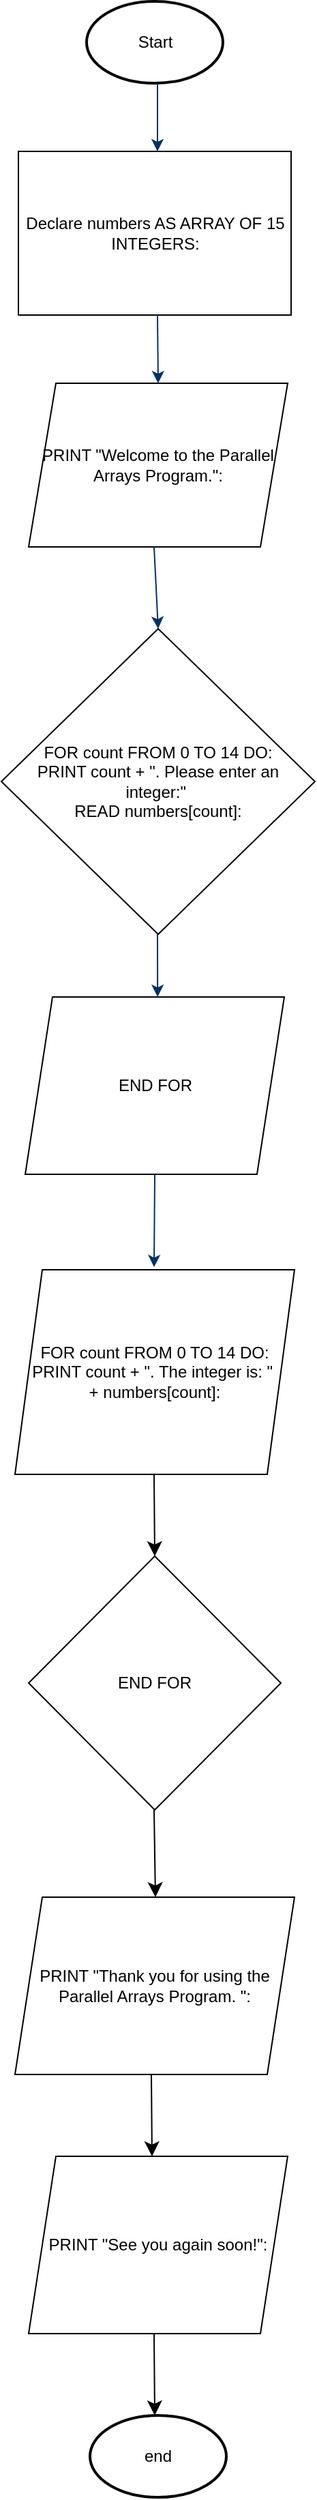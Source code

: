 <mxfile version="26.0.11">
  <diagram id="6a731a19-8d31-9384-78a2-239565b7b9f0" name="Page-1">
    <mxGraphModel dx="1120" dy="1337" grid="1" gridSize="10" guides="1" tooltips="1" connect="1" arrows="1" fold="1" page="1" pageScale="1" pageWidth="1169" pageHeight="827" background="none" math="0" shadow="0">
      <root>
        <mxCell id="0" />
        <mxCell id="1" parent="0" />
        <mxCell id="-_igqOoHoKwXAUxy1RUC-55" value="Start" style="strokeWidth=2;html=1;shape=mxgraph.flowchart.start_1;whiteSpace=wrap;" vertex="1" parent="1">
          <mxGeometry x="252.5" y="-130" width="100" height="60" as="geometry" />
        </mxCell>
        <mxCell id="-_igqOoHoKwXAUxy1RUC-60" value="PRINT &quot;Welcome to the Parallel Arrays Program.&quot;:" style="shape=parallelogram;perimeter=parallelogramPerimeter;whiteSpace=wrap;html=1;fixedSize=1;" vertex="1" parent="1">
          <mxGeometry x="210" y="150" width="190" height="120" as="geometry" />
        </mxCell>
        <mxCell id="-_igqOoHoKwXAUxy1RUC-61" value="Declare numbers AS ARRAY OF 15 INTEGERS:" style="rounded=0;whiteSpace=wrap;html=1;" vertex="1" parent="1">
          <mxGeometry x="202.5" y="-20" width="200" height="120" as="geometry" />
        </mxCell>
        <mxCell id="-_igqOoHoKwXAUxy1RUC-62" value="FOR count FROM 0 TO 14 DO:&lt;div&gt;PRINT count + &quot;. Please enter an integer:&quot;&amp;nbsp;&lt;/div&gt;&lt;div&gt;READ numbers[count]:&lt;/div&gt;" style="rhombus;whiteSpace=wrap;html=1;" vertex="1" parent="1">
          <mxGeometry x="190" y="330" width="230" height="224" as="geometry" />
        </mxCell>
        <mxCell id="-_igqOoHoKwXAUxy1RUC-63" value="END FOR" style="shape=parallelogram;perimeter=parallelogramPerimeter;whiteSpace=wrap;html=1;fixedSize=1;" vertex="1" parent="1">
          <mxGeometry x="207.5" y="600" width="190" height="130" as="geometry" />
        </mxCell>
        <mxCell id="-_igqOoHoKwXAUxy1RUC-64" value="end" style="strokeWidth=2;html=1;shape=mxgraph.flowchart.start_1;whiteSpace=wrap;" vertex="1" parent="1">
          <mxGeometry x="255" y="1640" width="100" height="60" as="geometry" />
        </mxCell>
        <mxCell id="-_igqOoHoKwXAUxy1RUC-65" value="FOR count FROM 0 TO 14 DO:&lt;div&gt;PRINT count + &quot;. The integer is: &quot;&amp;nbsp;&lt;/div&gt;&lt;div&gt;+ numbers[count]:&lt;/div&gt;" style="shape=parallelogram;perimeter=parallelogramPerimeter;whiteSpace=wrap;html=1;fixedSize=1;" vertex="1" parent="1">
          <mxGeometry x="200" y="800" width="205" height="150" as="geometry" />
        </mxCell>
        <mxCell id="-_igqOoHoKwXAUxy1RUC-66" value="END FOR" style="rhombus;whiteSpace=wrap;html=1;" vertex="1" parent="1">
          <mxGeometry x="210" y="1010" width="185" height="186" as="geometry" />
        </mxCell>
        <mxCell id="-_igqOoHoKwXAUxy1RUC-67" value="PRINT &quot;Thank you for using the Parallel Arrays Program. &quot;:" style="shape=parallelogram;perimeter=parallelogramPerimeter;whiteSpace=wrap;html=1;fixedSize=1;" vertex="1" parent="1">
          <mxGeometry x="200" y="1260" width="205" height="130" as="geometry" />
        </mxCell>
        <mxCell id="-_igqOoHoKwXAUxy1RUC-68" value="PRINT &quot;See you again soon!&quot;:" style="shape=parallelogram;perimeter=parallelogramPerimeter;whiteSpace=wrap;html=1;fixedSize=1;" vertex="1" parent="1">
          <mxGeometry x="210" y="1450" width="190" height="130" as="geometry" />
        </mxCell>
        <mxCell id="-_igqOoHoKwXAUxy1RUC-69" value="" style="endArrow=classic;html=1;rounded=0;fontSize=12;startSize=8;endSize=8;curved=1;" edge="1" parent="1">
          <mxGeometry width="50" height="50" relative="1" as="geometry">
            <mxPoint x="302" y="1580" as="sourcePoint" />
            <mxPoint x="302.5" y="1640" as="targetPoint" />
          </mxGeometry>
        </mxCell>
        <mxCell id="-_igqOoHoKwXAUxy1RUC-71" value="" style="endArrow=classic;html=1;rounded=0;fontSize=12;startSize=8;endSize=8;curved=1;" edge="1" parent="1">
          <mxGeometry width="50" height="50" relative="1" as="geometry">
            <mxPoint x="300" y="1390" as="sourcePoint" />
            <mxPoint x="300.5" y="1450" as="targetPoint" />
          </mxGeometry>
        </mxCell>
        <mxCell id="-_igqOoHoKwXAUxy1RUC-72" value="" style="endArrow=classic;html=1;rounded=0;fontSize=12;startSize=8;endSize=8;curved=1;" edge="1" parent="1">
          <mxGeometry width="50" height="50" relative="1" as="geometry">
            <mxPoint x="302" y="1196" as="sourcePoint" />
            <mxPoint x="303" y="1260" as="targetPoint" />
          </mxGeometry>
        </mxCell>
        <mxCell id="-_igqOoHoKwXAUxy1RUC-73" value="" style="endArrow=classic;html=1;rounded=0;fontSize=12;startSize=8;endSize=8;curved=1;" edge="1" parent="1">
          <mxGeometry width="50" height="50" relative="1" as="geometry">
            <mxPoint x="302" y="950" as="sourcePoint" />
            <mxPoint x="302.5" y="1010" as="targetPoint" />
          </mxGeometry>
        </mxCell>
        <mxCell id="-_igqOoHoKwXAUxy1RUC-74" style="fontStyle=1;strokeColor=#003366;strokeWidth=1;html=1;entryX=0.556;entryY=-0.013;entryDx=0;entryDy=0;entryPerimeter=0;" edge="1" parent="1">
          <mxGeometry relative="1" as="geometry">
            <mxPoint x="302.52" y="730" as="sourcePoint" />
            <mxPoint x="302" y="798.05" as="targetPoint" />
          </mxGeometry>
        </mxCell>
        <mxCell id="-_igqOoHoKwXAUxy1RUC-75" style="fontStyle=1;strokeColor=#003366;strokeWidth=1;html=1;entryX=0.511;entryY=0;entryDx=0;entryDy=0;entryPerimeter=0;" edge="1" parent="1" target="-_igqOoHoKwXAUxy1RUC-63">
          <mxGeometry relative="1" as="geometry">
            <mxPoint x="304.5" y="554" as="sourcePoint" />
            <mxPoint x="304.5" y="594" as="targetPoint" />
          </mxGeometry>
        </mxCell>
        <mxCell id="-_igqOoHoKwXAUxy1RUC-76" style="fontStyle=1;strokeColor=#003366;strokeWidth=1;html=1;entryX=0.5;entryY=0;entryDx=0;entryDy=0;" edge="1" parent="1" target="-_igqOoHoKwXAUxy1RUC-62">
          <mxGeometry relative="1" as="geometry">
            <mxPoint x="302" y="270" as="sourcePoint" />
            <mxPoint x="305" y="330" as="targetPoint" />
          </mxGeometry>
        </mxCell>
        <mxCell id="-_igqOoHoKwXAUxy1RUC-77" style="fontStyle=1;strokeColor=#003366;strokeWidth=1;html=1;entryX=0.5;entryY=0;entryDx=0;entryDy=0;" edge="1" parent="1" target="-_igqOoHoKwXAUxy1RUC-60">
          <mxGeometry relative="1" as="geometry">
            <mxPoint x="304.5" y="100" as="sourcePoint" />
            <mxPoint x="304.5" y="140" as="targetPoint" />
          </mxGeometry>
        </mxCell>
        <mxCell id="-_igqOoHoKwXAUxy1RUC-78" style="fontStyle=1;strokeColor=#003366;strokeWidth=1;html=1;exitX=0.52;exitY=1;exitDx=0;exitDy=0;exitPerimeter=0;" edge="1" parent="1" source="-_igqOoHoKwXAUxy1RUC-55">
          <mxGeometry relative="1" as="geometry">
            <mxPoint x="304.5" y="-60" as="sourcePoint" />
            <mxPoint x="304.5" y="-20" as="targetPoint" />
          </mxGeometry>
        </mxCell>
      </root>
    </mxGraphModel>
  </diagram>
</mxfile>
